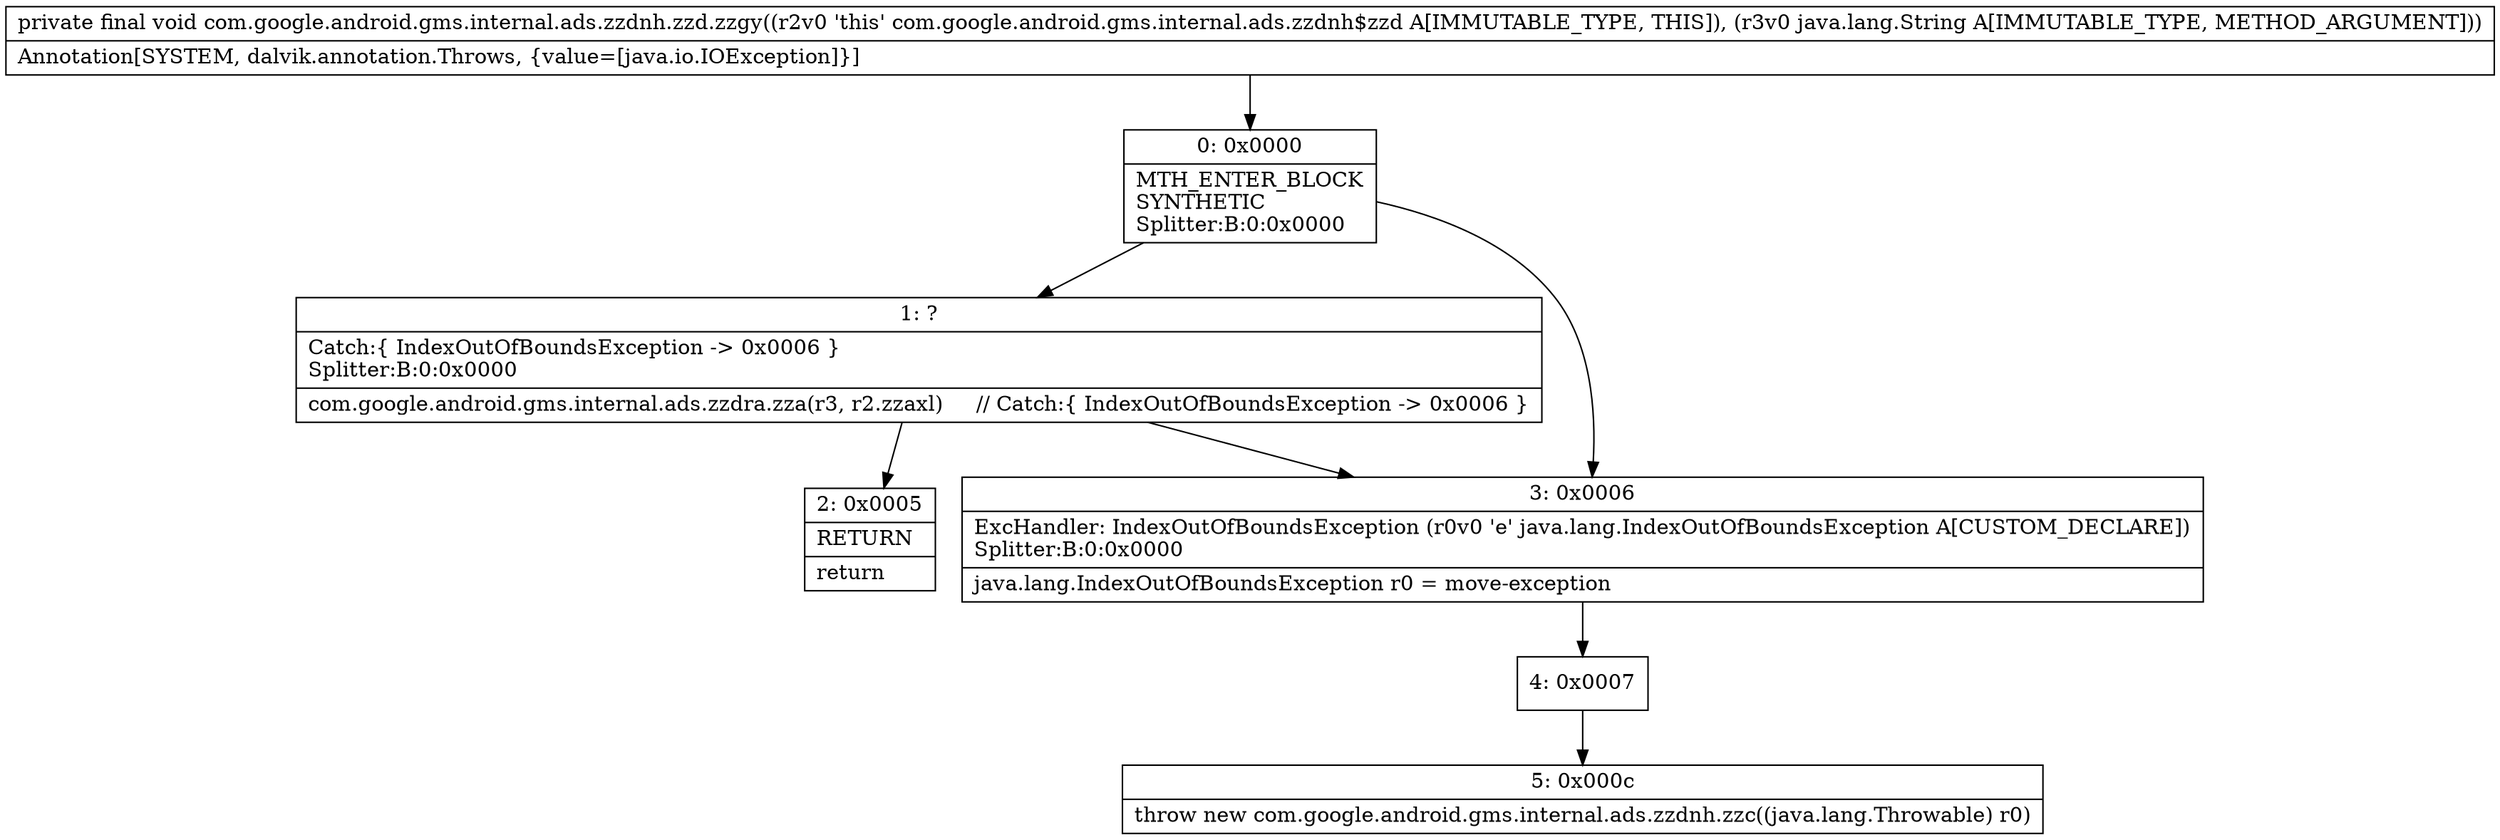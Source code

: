digraph "CFG forcom.google.android.gms.internal.ads.zzdnh.zzd.zzgy(Ljava\/lang\/String;)V" {
Node_0 [shape=record,label="{0\:\ 0x0000|MTH_ENTER_BLOCK\lSYNTHETIC\lSplitter:B:0:0x0000\l}"];
Node_1 [shape=record,label="{1\:\ ?|Catch:\{ IndexOutOfBoundsException \-\> 0x0006 \}\lSplitter:B:0:0x0000\l|com.google.android.gms.internal.ads.zzdra.zza(r3, r2.zzaxl)     \/\/ Catch:\{ IndexOutOfBoundsException \-\> 0x0006 \}\l}"];
Node_2 [shape=record,label="{2\:\ 0x0005|RETURN\l|return\l}"];
Node_3 [shape=record,label="{3\:\ 0x0006|ExcHandler: IndexOutOfBoundsException (r0v0 'e' java.lang.IndexOutOfBoundsException A[CUSTOM_DECLARE])\lSplitter:B:0:0x0000\l|java.lang.IndexOutOfBoundsException r0 = move\-exception\l}"];
Node_4 [shape=record,label="{4\:\ 0x0007}"];
Node_5 [shape=record,label="{5\:\ 0x000c|throw new com.google.android.gms.internal.ads.zzdnh.zzc((java.lang.Throwable) r0)\l}"];
MethodNode[shape=record,label="{private final void com.google.android.gms.internal.ads.zzdnh.zzd.zzgy((r2v0 'this' com.google.android.gms.internal.ads.zzdnh$zzd A[IMMUTABLE_TYPE, THIS]), (r3v0 java.lang.String A[IMMUTABLE_TYPE, METHOD_ARGUMENT]))  | Annotation[SYSTEM, dalvik.annotation.Throws, \{value=[java.io.IOException]\}]\l}"];
MethodNode -> Node_0;
Node_0 -> Node_1;
Node_0 -> Node_3;
Node_1 -> Node_2;
Node_1 -> Node_3;
Node_3 -> Node_4;
Node_4 -> Node_5;
}

